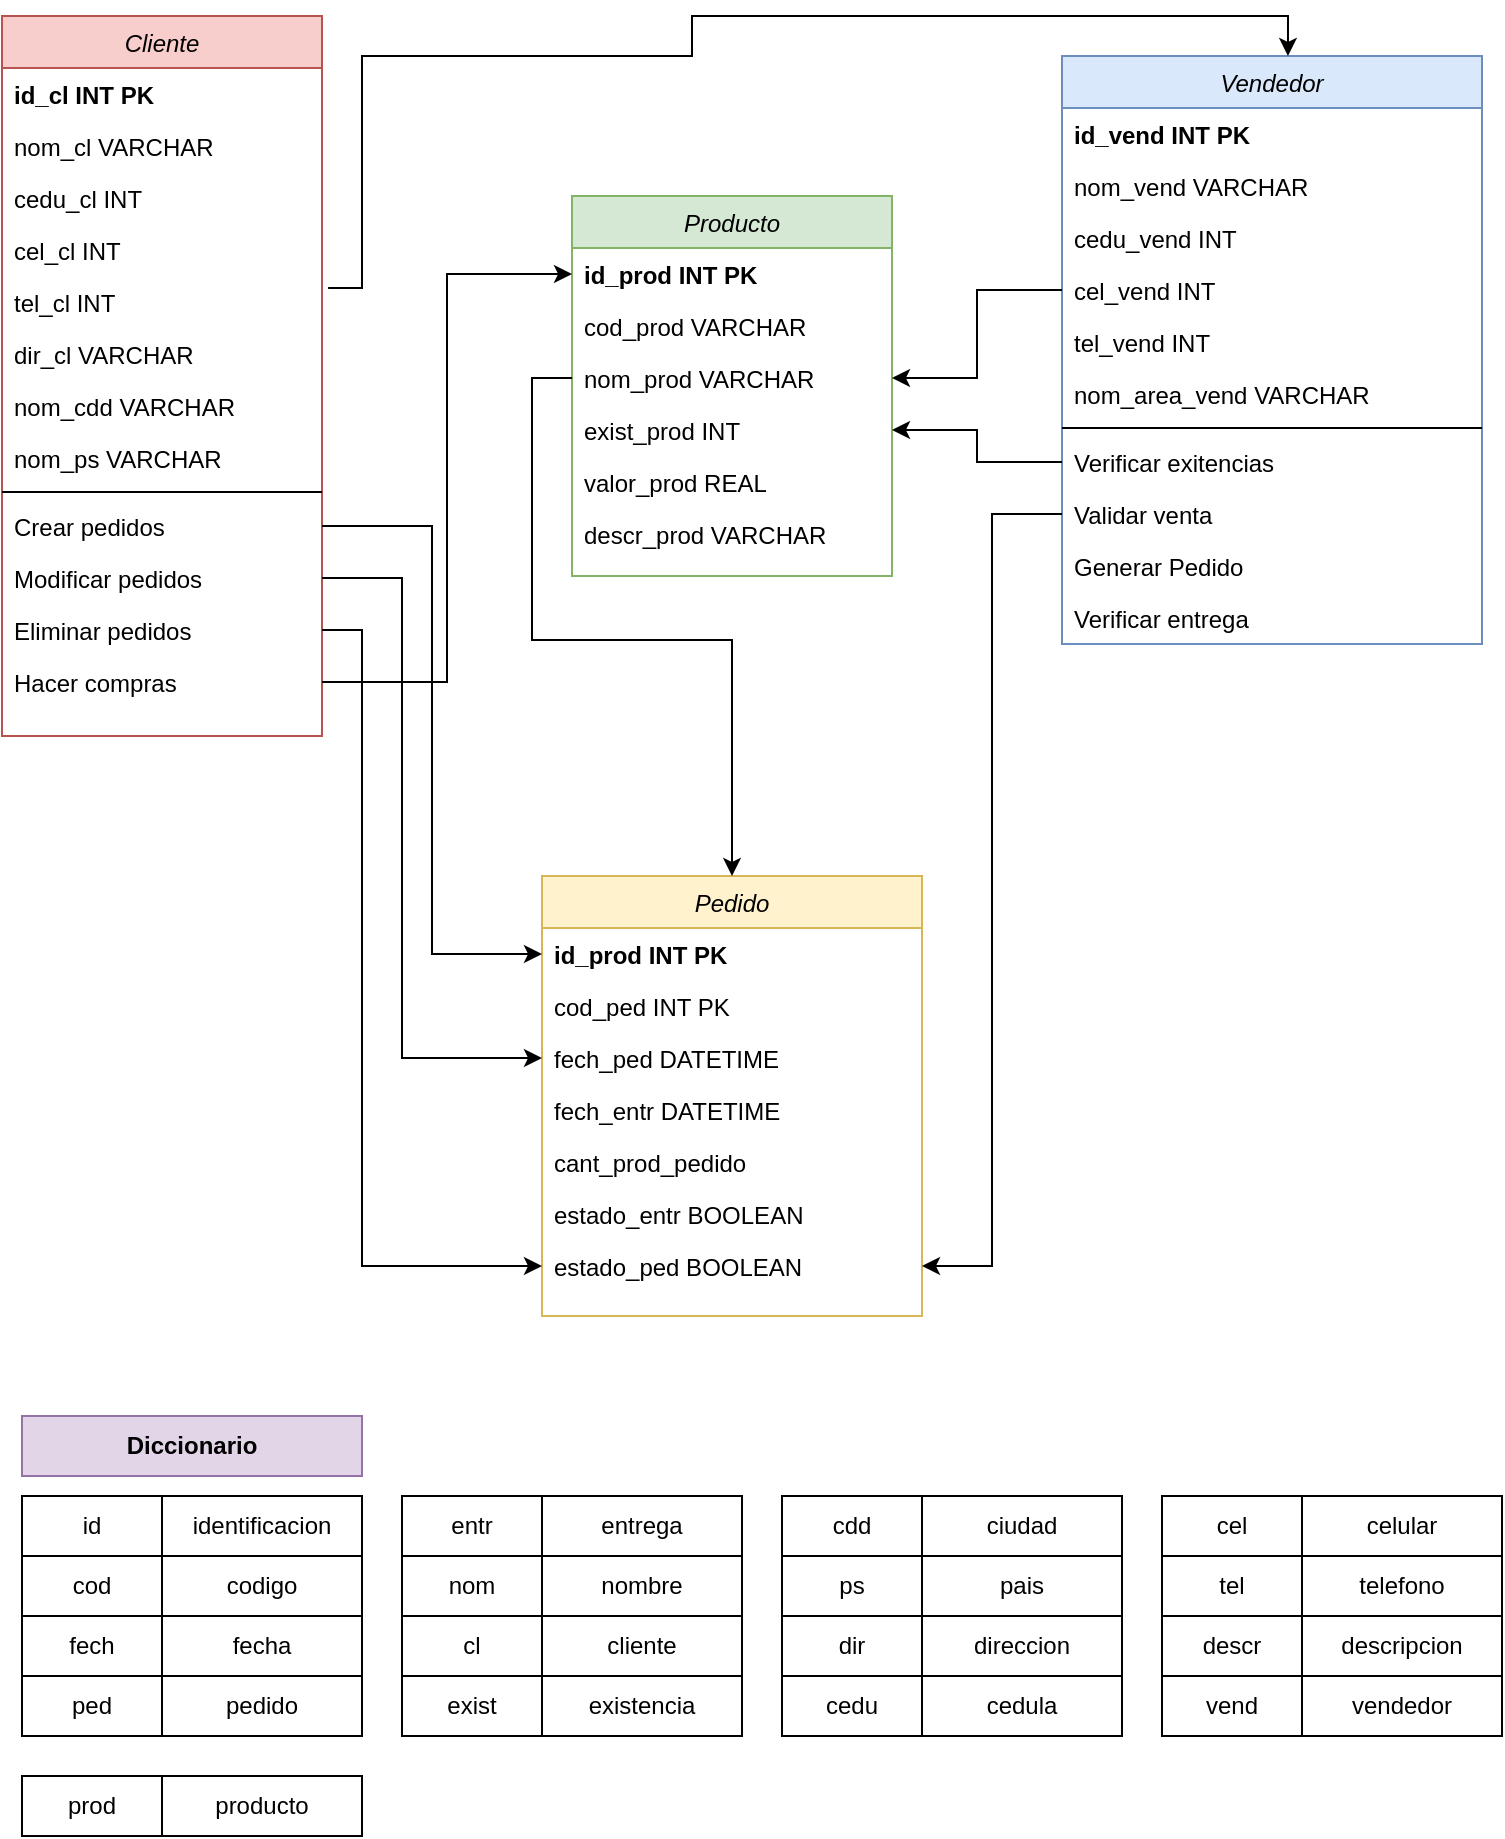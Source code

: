 <mxfile version="20.4.0" type="github">
  <diagram id="C5RBs43oDa-KdzZeNtuy" name="Page-1">
    <mxGraphModel dx="1102" dy="557" grid="1" gridSize="10" guides="1" tooltips="1" connect="1" arrows="1" fold="1" page="1" pageScale="1" pageWidth="827" pageHeight="1169" math="0" shadow="0">
      <root>
        <mxCell id="WIyWlLk6GJQsqaUBKTNV-0" />
        <mxCell id="WIyWlLk6GJQsqaUBKTNV-1" parent="WIyWlLk6GJQsqaUBKTNV-0" />
        <mxCell id="zkfFHV4jXpPFQw0GAbJ--17" value="Cliente" style="swimlane;fontStyle=2;align=center;verticalAlign=top;childLayout=stackLayout;horizontal=1;startSize=26;horizontalStack=0;resizeParent=1;resizeLast=0;collapsible=1;marginBottom=0;rounded=0;shadow=0;strokeWidth=1;fillColor=#f8cecc;strokeColor=#b85450;" parent="WIyWlLk6GJQsqaUBKTNV-1" vertex="1">
          <mxGeometry x="40" y="90" width="160" height="360" as="geometry">
            <mxRectangle x="550" y="140" width="160" height="26" as="alternateBounds" />
          </mxGeometry>
        </mxCell>
        <mxCell id="zkfFHV4jXpPFQw0GAbJ--18" value="id_cl INT PK" style="text;align=left;verticalAlign=top;spacingLeft=4;spacingRight=4;overflow=hidden;rotatable=0;points=[[0,0.5],[1,0.5]];portConstraint=eastwest;fontStyle=1" parent="zkfFHV4jXpPFQw0GAbJ--17" vertex="1">
          <mxGeometry y="26" width="160" height="26" as="geometry" />
        </mxCell>
        <mxCell id="zkfFHV4jXpPFQw0GAbJ--19" value="nom_cl VARCHAR" style="text;align=left;verticalAlign=top;spacingLeft=4;spacingRight=4;overflow=hidden;rotatable=0;points=[[0,0.5],[1,0.5]];portConstraint=eastwest;rounded=0;shadow=0;html=0;" parent="zkfFHV4jXpPFQw0GAbJ--17" vertex="1">
          <mxGeometry y="52" width="160" height="26" as="geometry" />
        </mxCell>
        <mxCell id="NU6iQeIx0yjP6UdHjx9D-26" value="cedu_cl INT " style="text;align=left;verticalAlign=top;spacingLeft=4;spacingRight=4;overflow=hidden;rotatable=0;points=[[0,0.5],[1,0.5]];portConstraint=eastwest;rounded=0;shadow=0;html=0;" vertex="1" parent="zkfFHV4jXpPFQw0GAbJ--17">
          <mxGeometry y="78" width="160" height="26" as="geometry" />
        </mxCell>
        <mxCell id="NU6iQeIx0yjP6UdHjx9D-25" value="cel_cl INT" style="text;align=left;verticalAlign=top;spacingLeft=4;spacingRight=4;overflow=hidden;rotatable=0;points=[[0,0.5],[1,0.5]];portConstraint=eastwest;rounded=0;shadow=0;html=0;" vertex="1" parent="zkfFHV4jXpPFQw0GAbJ--17">
          <mxGeometry y="104" width="160" height="26" as="geometry" />
        </mxCell>
        <mxCell id="NU6iQeIx0yjP6UdHjx9D-27" value="tel_cl INT " style="text;align=left;verticalAlign=top;spacingLeft=4;spacingRight=4;overflow=hidden;rotatable=0;points=[[0,0.5],[1,0.5]];portConstraint=eastwest;rounded=0;shadow=0;html=0;" vertex="1" parent="zkfFHV4jXpPFQw0GAbJ--17">
          <mxGeometry y="130" width="160" height="26" as="geometry" />
        </mxCell>
        <mxCell id="NU6iQeIx0yjP6UdHjx9D-30" value="dir_cl VARCHAR" style="text;align=left;verticalAlign=top;spacingLeft=4;spacingRight=4;overflow=hidden;rotatable=0;points=[[0,0.5],[1,0.5]];portConstraint=eastwest;rounded=0;shadow=0;html=0;" vertex="1" parent="zkfFHV4jXpPFQw0GAbJ--17">
          <mxGeometry y="156" width="160" height="26" as="geometry" />
        </mxCell>
        <mxCell id="NU6iQeIx0yjP6UdHjx9D-28" value="nom_cdd VARCHAR" style="text;align=left;verticalAlign=top;spacingLeft=4;spacingRight=4;overflow=hidden;rotatable=0;points=[[0,0.5],[1,0.5]];portConstraint=eastwest;rounded=0;shadow=0;html=0;" vertex="1" parent="zkfFHV4jXpPFQw0GAbJ--17">
          <mxGeometry y="182" width="160" height="26" as="geometry" />
        </mxCell>
        <mxCell id="NU6iQeIx0yjP6UdHjx9D-29" value="nom_ps VARCHAR" style="text;align=left;verticalAlign=top;spacingLeft=4;spacingRight=4;overflow=hidden;rotatable=0;points=[[0,0.5],[1,0.5]];portConstraint=eastwest;rounded=0;shadow=0;html=0;" vertex="1" parent="zkfFHV4jXpPFQw0GAbJ--17">
          <mxGeometry y="208" width="160" height="26" as="geometry" />
        </mxCell>
        <mxCell id="zkfFHV4jXpPFQw0GAbJ--23" value="" style="line;html=1;strokeWidth=1;align=left;verticalAlign=middle;spacingTop=-1;spacingLeft=3;spacingRight=3;rotatable=0;labelPosition=right;points=[];portConstraint=eastwest;" parent="zkfFHV4jXpPFQw0GAbJ--17" vertex="1">
          <mxGeometry y="234" width="160" height="8" as="geometry" />
        </mxCell>
        <mxCell id="zkfFHV4jXpPFQw0GAbJ--25" value="Crear pedidos" style="text;align=left;verticalAlign=top;spacingLeft=4;spacingRight=4;overflow=hidden;rotatable=0;points=[[0,0.5],[1,0.5]];portConstraint=eastwest;" parent="zkfFHV4jXpPFQw0GAbJ--17" vertex="1">
          <mxGeometry y="242" width="160" height="26" as="geometry" />
        </mxCell>
        <mxCell id="NU6iQeIx0yjP6UdHjx9D-36" value="Modificar pedidos" style="text;align=left;verticalAlign=top;spacingLeft=4;spacingRight=4;overflow=hidden;rotatable=0;points=[[0,0.5],[1,0.5]];portConstraint=eastwest;" vertex="1" parent="zkfFHV4jXpPFQw0GAbJ--17">
          <mxGeometry y="268" width="160" height="26" as="geometry" />
        </mxCell>
        <mxCell id="NU6iQeIx0yjP6UdHjx9D-37" value="Eliminar pedidos" style="text;align=left;verticalAlign=top;spacingLeft=4;spacingRight=4;overflow=hidden;rotatable=0;points=[[0,0.5],[1,0.5]];portConstraint=eastwest;" vertex="1" parent="zkfFHV4jXpPFQw0GAbJ--17">
          <mxGeometry y="294" width="160" height="26" as="geometry" />
        </mxCell>
        <mxCell id="NU6iQeIx0yjP6UdHjx9D-39" value="Hacer compras" style="text;align=left;verticalAlign=top;spacingLeft=4;spacingRight=4;overflow=hidden;rotatable=0;points=[[0,0.5],[1,0.5]];portConstraint=eastwest;" vertex="1" parent="zkfFHV4jXpPFQw0GAbJ--17">
          <mxGeometry y="320" width="160" height="26" as="geometry" />
        </mxCell>
        <mxCell id="NU6iQeIx0yjP6UdHjx9D-0" value="Pedido" style="swimlane;fontStyle=2;align=center;verticalAlign=top;childLayout=stackLayout;horizontal=1;startSize=26;horizontalStack=0;resizeParent=1;resizeLast=0;collapsible=1;marginBottom=0;rounded=0;shadow=0;strokeWidth=1;fillColor=#fff2cc;strokeColor=#d6b656;" vertex="1" parent="WIyWlLk6GJQsqaUBKTNV-1">
          <mxGeometry x="310" y="520" width="190" height="220" as="geometry">
            <mxRectangle x="230" y="140" width="160" height="26" as="alternateBounds" />
          </mxGeometry>
        </mxCell>
        <mxCell id="NU6iQeIx0yjP6UdHjx9D-32" value="id_prod INT PK " style="text;align=left;verticalAlign=top;spacingLeft=4;spacingRight=4;overflow=hidden;rotatable=0;points=[[0,0.5],[1,0.5]];portConstraint=eastwest;fontStyle=1" vertex="1" parent="NU6iQeIx0yjP6UdHjx9D-0">
          <mxGeometry y="26" width="190" height="26" as="geometry" />
        </mxCell>
        <mxCell id="NU6iQeIx0yjP6UdHjx9D-1" value="cod_ped INT PK" style="text;align=left;verticalAlign=top;spacingLeft=4;spacingRight=4;overflow=hidden;rotatable=0;points=[[0,0.5],[1,0.5]];portConstraint=eastwest;" vertex="1" parent="NU6iQeIx0yjP6UdHjx9D-0">
          <mxGeometry y="52" width="190" height="26" as="geometry" />
        </mxCell>
        <mxCell id="NU6iQeIx0yjP6UdHjx9D-2" value="fech_ped DATETIME" style="text;align=left;verticalAlign=top;spacingLeft=4;spacingRight=4;overflow=hidden;rotatable=0;points=[[0,0.5],[1,0.5]];portConstraint=eastwest;rounded=0;shadow=0;html=0;" vertex="1" parent="NU6iQeIx0yjP6UdHjx9D-0">
          <mxGeometry y="78" width="190" height="26" as="geometry" />
        </mxCell>
        <mxCell id="NU6iQeIx0yjP6UdHjx9D-31" value="fech_entr DATETIME" style="text;align=left;verticalAlign=top;spacingLeft=4;spacingRight=4;overflow=hidden;rotatable=0;points=[[0,0.5],[1,0.5]];portConstraint=eastwest;rounded=0;shadow=0;html=0;" vertex="1" parent="NU6iQeIx0yjP6UdHjx9D-0">
          <mxGeometry y="104" width="190" height="26" as="geometry" />
        </mxCell>
        <mxCell id="NU6iQeIx0yjP6UdHjx9D-34" value="cant_prod_pedido" style="text;align=left;verticalAlign=top;spacingLeft=4;spacingRight=4;overflow=hidden;rotatable=0;points=[[0,0.5],[1,0.5]];portConstraint=eastwest;rounded=0;shadow=0;html=0;" vertex="1" parent="NU6iQeIx0yjP6UdHjx9D-0">
          <mxGeometry y="130" width="190" height="26" as="geometry" />
        </mxCell>
        <mxCell id="NU6iQeIx0yjP6UdHjx9D-35" value="estado_entr BOOLEAN" style="text;align=left;verticalAlign=top;spacingLeft=4;spacingRight=4;overflow=hidden;rotatable=0;points=[[0,0.5],[1,0.5]];portConstraint=eastwest;rounded=0;shadow=0;html=0;" vertex="1" parent="NU6iQeIx0yjP6UdHjx9D-0">
          <mxGeometry y="156" width="190" height="26" as="geometry" />
        </mxCell>
        <mxCell id="NU6iQeIx0yjP6UdHjx9D-3" value="estado_ped BOOLEAN" style="text;align=left;verticalAlign=top;spacingLeft=4;spacingRight=4;overflow=hidden;rotatable=0;points=[[0,0.5],[1,0.5]];portConstraint=eastwest;rounded=0;shadow=0;html=0;" vertex="1" parent="NU6iQeIx0yjP6UdHjx9D-0">
          <mxGeometry y="182" width="190" height="26" as="geometry" />
        </mxCell>
        <mxCell id="NU6iQeIx0yjP6UdHjx9D-6" value="Vendedor" style="swimlane;fontStyle=2;align=center;verticalAlign=top;childLayout=stackLayout;horizontal=1;startSize=26;horizontalStack=0;resizeParent=1;resizeLast=0;collapsible=1;marginBottom=0;rounded=0;shadow=0;strokeWidth=1;fillColor=#dae8fc;strokeColor=#6c8ebf;" vertex="1" parent="WIyWlLk6GJQsqaUBKTNV-1">
          <mxGeometry x="570" y="110" width="210" height="294" as="geometry">
            <mxRectangle x="550" y="140" width="160" height="26" as="alternateBounds" />
          </mxGeometry>
        </mxCell>
        <mxCell id="NU6iQeIx0yjP6UdHjx9D-7" value="id_vend INT PK" style="text;align=left;verticalAlign=top;spacingLeft=4;spacingRight=4;overflow=hidden;rotatable=0;points=[[0,0.5],[1,0.5]];portConstraint=eastwest;fontStyle=1" vertex="1" parent="NU6iQeIx0yjP6UdHjx9D-6">
          <mxGeometry y="26" width="210" height="26" as="geometry" />
        </mxCell>
        <mxCell id="NU6iQeIx0yjP6UdHjx9D-24" value="nom_vend VARCHAR" style="text;align=left;verticalAlign=top;spacingLeft=4;spacingRight=4;overflow=hidden;rotatable=0;points=[[0,0.5],[1,0.5]];portConstraint=eastwest;rounded=0;shadow=0;html=0;" vertex="1" parent="NU6iQeIx0yjP6UdHjx9D-6">
          <mxGeometry y="52" width="210" height="26" as="geometry" />
        </mxCell>
        <mxCell id="NU6iQeIx0yjP6UdHjx9D-8" value="cedu_vend INT " style="text;align=left;verticalAlign=top;spacingLeft=4;spacingRight=4;overflow=hidden;rotatable=0;points=[[0,0.5],[1,0.5]];portConstraint=eastwest;rounded=0;shadow=0;html=0;" vertex="1" parent="NU6iQeIx0yjP6UdHjx9D-6">
          <mxGeometry y="78" width="210" height="26" as="geometry" />
        </mxCell>
        <mxCell id="NU6iQeIx0yjP6UdHjx9D-9" value="cel_vend INT" style="text;align=left;verticalAlign=top;spacingLeft=4;spacingRight=4;overflow=hidden;rotatable=0;points=[[0,0.5],[1,0.5]];portConstraint=eastwest;rounded=0;shadow=0;html=0;" vertex="1" parent="NU6iQeIx0yjP6UdHjx9D-6">
          <mxGeometry y="104" width="210" height="26" as="geometry" />
        </mxCell>
        <mxCell id="NU6iQeIx0yjP6UdHjx9D-10" value="tel_vend INT " style="text;align=left;verticalAlign=top;spacingLeft=4;spacingRight=4;overflow=hidden;rotatable=0;points=[[0,0.5],[1,0.5]];portConstraint=eastwest;rounded=0;shadow=0;html=0;" vertex="1" parent="NU6iQeIx0yjP6UdHjx9D-6">
          <mxGeometry y="130" width="210" height="26" as="geometry" />
        </mxCell>
        <mxCell id="NU6iQeIx0yjP6UdHjx9D-11" value="nom_area_vend VARCHAR" style="text;align=left;verticalAlign=top;spacingLeft=4;spacingRight=4;overflow=hidden;rotatable=0;points=[[0,0.5],[1,0.5]];portConstraint=eastwest;rounded=0;shadow=0;html=0;" vertex="1" parent="NU6iQeIx0yjP6UdHjx9D-6">
          <mxGeometry y="156" width="210" height="26" as="geometry" />
        </mxCell>
        <mxCell id="NU6iQeIx0yjP6UdHjx9D-12" value="" style="line;html=1;strokeWidth=1;align=left;verticalAlign=middle;spacingTop=-1;spacingLeft=3;spacingRight=3;rotatable=0;labelPosition=right;points=[];portConstraint=eastwest;" vertex="1" parent="NU6iQeIx0yjP6UdHjx9D-6">
          <mxGeometry y="182" width="210" height="8" as="geometry" />
        </mxCell>
        <mxCell id="NU6iQeIx0yjP6UdHjx9D-43" value="Verificar exitencias" style="text;align=left;verticalAlign=top;spacingLeft=4;spacingRight=4;overflow=hidden;rotatable=0;points=[[0,0.5],[1,0.5]];portConstraint=eastwest;" vertex="1" parent="NU6iQeIx0yjP6UdHjx9D-6">
          <mxGeometry y="190" width="210" height="26" as="geometry" />
        </mxCell>
        <mxCell id="NU6iQeIx0yjP6UdHjx9D-13" value="Validar venta" style="text;align=left;verticalAlign=top;spacingLeft=4;spacingRight=4;overflow=hidden;rotatable=0;points=[[0,0.5],[1,0.5]];portConstraint=eastwest;" vertex="1" parent="NU6iQeIx0yjP6UdHjx9D-6">
          <mxGeometry y="216" width="210" height="26" as="geometry" />
        </mxCell>
        <mxCell id="NU6iQeIx0yjP6UdHjx9D-14" value="Generar Pedido" style="text;align=left;verticalAlign=top;spacingLeft=4;spacingRight=4;overflow=hidden;rotatable=0;points=[[0,0.5],[1,0.5]];portConstraint=eastwest;" vertex="1" parent="NU6iQeIx0yjP6UdHjx9D-6">
          <mxGeometry y="242" width="210" height="26" as="geometry" />
        </mxCell>
        <mxCell id="NU6iQeIx0yjP6UdHjx9D-42" value="Verificar entrega" style="text;align=left;verticalAlign=top;spacingLeft=4;spacingRight=4;overflow=hidden;rotatable=0;points=[[0,0.5],[1,0.5]];portConstraint=eastwest;" vertex="1" parent="NU6iQeIx0yjP6UdHjx9D-6">
          <mxGeometry y="268" width="210" height="26" as="geometry" />
        </mxCell>
        <mxCell id="NU6iQeIx0yjP6UdHjx9D-15" value="Producto" style="swimlane;fontStyle=2;align=center;verticalAlign=top;childLayout=stackLayout;horizontal=1;startSize=26;horizontalStack=0;resizeParent=1;resizeLast=0;collapsible=1;marginBottom=0;rounded=0;shadow=0;strokeWidth=1;fillColor=#d5e8d4;strokeColor=#82b366;" vertex="1" parent="WIyWlLk6GJQsqaUBKTNV-1">
          <mxGeometry x="325" y="180" width="160" height="190" as="geometry">
            <mxRectangle x="550" y="140" width="160" height="26" as="alternateBounds" />
          </mxGeometry>
        </mxCell>
        <mxCell id="NU6iQeIx0yjP6UdHjx9D-16" value="id_prod INT PK " style="text;align=left;verticalAlign=top;spacingLeft=4;spacingRight=4;overflow=hidden;rotatable=0;points=[[0,0.5],[1,0.5]];portConstraint=eastwest;fontStyle=1" vertex="1" parent="NU6iQeIx0yjP6UdHjx9D-15">
          <mxGeometry y="26" width="160" height="26" as="geometry" />
        </mxCell>
        <mxCell id="NU6iQeIx0yjP6UdHjx9D-17" value="cod_prod VARCHAR" style="text;align=left;verticalAlign=top;spacingLeft=4;spacingRight=4;overflow=hidden;rotatable=0;points=[[0,0.5],[1,0.5]];portConstraint=eastwest;rounded=0;shadow=0;html=0;" vertex="1" parent="NU6iQeIx0yjP6UdHjx9D-15">
          <mxGeometry y="52" width="160" height="26" as="geometry" />
        </mxCell>
        <mxCell id="NU6iQeIx0yjP6UdHjx9D-18" value="nom_prod VARCHAR" style="text;align=left;verticalAlign=top;spacingLeft=4;spacingRight=4;overflow=hidden;rotatable=0;points=[[0,0.5],[1,0.5]];portConstraint=eastwest;rounded=0;shadow=0;html=0;" vertex="1" parent="NU6iQeIx0yjP6UdHjx9D-15">
          <mxGeometry y="78" width="160" height="26" as="geometry" />
        </mxCell>
        <mxCell id="NU6iQeIx0yjP6UdHjx9D-44" value="exist_prod INT" style="text;align=left;verticalAlign=top;spacingLeft=4;spacingRight=4;overflow=hidden;rotatable=0;points=[[0,0.5],[1,0.5]];portConstraint=eastwest;rounded=0;shadow=0;html=0;" vertex="1" parent="NU6iQeIx0yjP6UdHjx9D-15">
          <mxGeometry y="104" width="160" height="26" as="geometry" />
        </mxCell>
        <mxCell id="NU6iQeIx0yjP6UdHjx9D-19" value="valor_prod REAL" style="text;align=left;verticalAlign=top;spacingLeft=4;spacingRight=4;overflow=hidden;rotatable=0;points=[[0,0.5],[1,0.5]];portConstraint=eastwest;rounded=0;shadow=0;html=0;" vertex="1" parent="NU6iQeIx0yjP6UdHjx9D-15">
          <mxGeometry y="130" width="160" height="26" as="geometry" />
        </mxCell>
        <mxCell id="NU6iQeIx0yjP6UdHjx9D-33" value="descr_prod VARCHAR" style="text;align=left;verticalAlign=top;spacingLeft=4;spacingRight=4;overflow=hidden;rotatable=0;points=[[0,0.5],[1,0.5]];portConstraint=eastwest;rounded=0;shadow=0;html=0;" vertex="1" parent="NU6iQeIx0yjP6UdHjx9D-15">
          <mxGeometry y="156" width="160" height="26" as="geometry" />
        </mxCell>
        <mxCell id="NU6iQeIx0yjP6UdHjx9D-45" style="edgeStyle=orthogonalEdgeStyle;rounded=0;orthogonalLoop=1;jettySize=auto;html=1;entryX=0;entryY=0.5;entryDx=0;entryDy=0;" edge="1" parent="WIyWlLk6GJQsqaUBKTNV-1" source="zkfFHV4jXpPFQw0GAbJ--25" target="NU6iQeIx0yjP6UdHjx9D-32">
          <mxGeometry relative="1" as="geometry" />
        </mxCell>
        <mxCell id="NU6iQeIx0yjP6UdHjx9D-46" style="edgeStyle=orthogonalEdgeStyle;rounded=0;orthogonalLoop=1;jettySize=auto;html=1;" edge="1" parent="WIyWlLk6GJQsqaUBKTNV-1" source="NU6iQeIx0yjP6UdHjx9D-36" target="NU6iQeIx0yjP6UdHjx9D-2">
          <mxGeometry relative="1" as="geometry">
            <Array as="points">
              <mxPoint x="240" y="371" />
              <mxPoint x="240" y="611" />
            </Array>
          </mxGeometry>
        </mxCell>
        <mxCell id="NU6iQeIx0yjP6UdHjx9D-47" style="edgeStyle=orthogonalEdgeStyle;rounded=0;orthogonalLoop=1;jettySize=auto;html=1;entryX=0;entryY=0.5;entryDx=0;entryDy=0;" edge="1" parent="WIyWlLk6GJQsqaUBKTNV-1" source="NU6iQeIx0yjP6UdHjx9D-39" target="NU6iQeIx0yjP6UdHjx9D-16">
          <mxGeometry relative="1" as="geometry" />
        </mxCell>
        <mxCell id="NU6iQeIx0yjP6UdHjx9D-48" style="edgeStyle=orthogonalEdgeStyle;rounded=0;orthogonalLoop=1;jettySize=auto;html=1;entryX=0;entryY=0.5;entryDx=0;entryDy=0;" edge="1" parent="WIyWlLk6GJQsqaUBKTNV-1" source="NU6iQeIx0yjP6UdHjx9D-37" target="NU6iQeIx0yjP6UdHjx9D-3">
          <mxGeometry relative="1" as="geometry">
            <Array as="points">
              <mxPoint x="220" y="397" />
              <mxPoint x="220" y="715" />
            </Array>
          </mxGeometry>
        </mxCell>
        <mxCell id="NU6iQeIx0yjP6UdHjx9D-50" style="edgeStyle=orthogonalEdgeStyle;rounded=0;orthogonalLoop=1;jettySize=auto;html=1;entryX=1;entryY=0.5;entryDx=0;entryDy=0;" edge="1" parent="WIyWlLk6GJQsqaUBKTNV-1" source="NU6iQeIx0yjP6UdHjx9D-43" target="NU6iQeIx0yjP6UdHjx9D-44">
          <mxGeometry relative="1" as="geometry" />
        </mxCell>
        <mxCell id="NU6iQeIx0yjP6UdHjx9D-51" style="edgeStyle=orthogonalEdgeStyle;rounded=0;orthogonalLoop=1;jettySize=auto;html=1;entryX=1;entryY=0.5;entryDx=0;entryDy=0;" edge="1" parent="WIyWlLk6GJQsqaUBKTNV-1" source="NU6iQeIx0yjP6UdHjx9D-13" target="NU6iQeIx0yjP6UdHjx9D-3">
          <mxGeometry relative="1" as="geometry" />
        </mxCell>
        <mxCell id="NU6iQeIx0yjP6UdHjx9D-53" style="edgeStyle=orthogonalEdgeStyle;rounded=0;orthogonalLoop=1;jettySize=auto;html=1;entryX=0.5;entryY=0;entryDx=0;entryDy=0;" edge="1" parent="WIyWlLk6GJQsqaUBKTNV-1" source="NU6iQeIx0yjP6UdHjx9D-18" target="NU6iQeIx0yjP6UdHjx9D-0">
          <mxGeometry relative="1" as="geometry" />
        </mxCell>
        <mxCell id="NU6iQeIx0yjP6UdHjx9D-54" value="&lt;b&gt;Diccionario&lt;/b&gt;" style="rounded=0;whiteSpace=wrap;html=1;fillColor=#e1d5e7;strokeColor=#9673a6;" vertex="1" parent="WIyWlLk6GJQsqaUBKTNV-1">
          <mxGeometry x="50" y="790" width="170" height="30" as="geometry" />
        </mxCell>
        <mxCell id="NU6iQeIx0yjP6UdHjx9D-56" value="id" style="rounded=0;whiteSpace=wrap;html=1;" vertex="1" parent="WIyWlLk6GJQsqaUBKTNV-1">
          <mxGeometry x="50" y="830" width="70" height="30" as="geometry" />
        </mxCell>
        <mxCell id="NU6iQeIx0yjP6UdHjx9D-57" value="identificacion" style="rounded=0;whiteSpace=wrap;html=1;" vertex="1" parent="WIyWlLk6GJQsqaUBKTNV-1">
          <mxGeometry x="120" y="830" width="100" height="30" as="geometry" />
        </mxCell>
        <mxCell id="NU6iQeIx0yjP6UdHjx9D-58" value="cod" style="rounded=0;whiteSpace=wrap;html=1;" vertex="1" parent="WIyWlLk6GJQsqaUBKTNV-1">
          <mxGeometry x="50" y="860" width="70" height="30" as="geometry" />
        </mxCell>
        <mxCell id="NU6iQeIx0yjP6UdHjx9D-59" value="codigo" style="rounded=0;whiteSpace=wrap;html=1;" vertex="1" parent="WIyWlLk6GJQsqaUBKTNV-1">
          <mxGeometry x="120" y="860" width="100" height="30" as="geometry" />
        </mxCell>
        <mxCell id="NU6iQeIx0yjP6UdHjx9D-60" value="fech" style="rounded=0;whiteSpace=wrap;html=1;" vertex="1" parent="WIyWlLk6GJQsqaUBKTNV-1">
          <mxGeometry x="50" y="890" width="70" height="30" as="geometry" />
        </mxCell>
        <mxCell id="NU6iQeIx0yjP6UdHjx9D-61" value="fecha" style="rounded=0;whiteSpace=wrap;html=1;" vertex="1" parent="WIyWlLk6GJQsqaUBKTNV-1">
          <mxGeometry x="120" y="890" width="100" height="30" as="geometry" />
        </mxCell>
        <mxCell id="NU6iQeIx0yjP6UdHjx9D-62" value="ped" style="rounded=0;whiteSpace=wrap;html=1;" vertex="1" parent="WIyWlLk6GJQsqaUBKTNV-1">
          <mxGeometry x="50" y="920" width="70" height="30" as="geometry" />
        </mxCell>
        <mxCell id="NU6iQeIx0yjP6UdHjx9D-63" value="pedido" style="rounded=0;whiteSpace=wrap;html=1;" vertex="1" parent="WIyWlLk6GJQsqaUBKTNV-1">
          <mxGeometry x="120" y="920" width="100" height="30" as="geometry" />
        </mxCell>
        <mxCell id="NU6iQeIx0yjP6UdHjx9D-64" value="entr" style="rounded=0;whiteSpace=wrap;html=1;" vertex="1" parent="WIyWlLk6GJQsqaUBKTNV-1">
          <mxGeometry x="240" y="830" width="70" height="30" as="geometry" />
        </mxCell>
        <mxCell id="NU6iQeIx0yjP6UdHjx9D-65" value="entrega" style="rounded=0;whiteSpace=wrap;html=1;" vertex="1" parent="WIyWlLk6GJQsqaUBKTNV-1">
          <mxGeometry x="310" y="830" width="100" height="30" as="geometry" />
        </mxCell>
        <mxCell id="NU6iQeIx0yjP6UdHjx9D-66" value="nom" style="rounded=0;whiteSpace=wrap;html=1;" vertex="1" parent="WIyWlLk6GJQsqaUBKTNV-1">
          <mxGeometry x="240" y="860" width="70" height="30" as="geometry" />
        </mxCell>
        <mxCell id="NU6iQeIx0yjP6UdHjx9D-67" value="nombre" style="rounded=0;whiteSpace=wrap;html=1;" vertex="1" parent="WIyWlLk6GJQsqaUBKTNV-1">
          <mxGeometry x="310" y="860" width="100" height="30" as="geometry" />
        </mxCell>
        <mxCell id="NU6iQeIx0yjP6UdHjx9D-68" value="cl" style="rounded=0;whiteSpace=wrap;html=1;" vertex="1" parent="WIyWlLk6GJQsqaUBKTNV-1">
          <mxGeometry x="240" y="890" width="70" height="30" as="geometry" />
        </mxCell>
        <mxCell id="NU6iQeIx0yjP6UdHjx9D-69" value="cliente" style="rounded=0;whiteSpace=wrap;html=1;" vertex="1" parent="WIyWlLk6GJQsqaUBKTNV-1">
          <mxGeometry x="310" y="890" width="100" height="30" as="geometry" />
        </mxCell>
        <mxCell id="NU6iQeIx0yjP6UdHjx9D-70" value="exist" style="rounded=0;whiteSpace=wrap;html=1;" vertex="1" parent="WIyWlLk6GJQsqaUBKTNV-1">
          <mxGeometry x="240" y="920" width="70" height="30" as="geometry" />
        </mxCell>
        <mxCell id="NU6iQeIx0yjP6UdHjx9D-71" value="existencia" style="rounded=0;whiteSpace=wrap;html=1;" vertex="1" parent="WIyWlLk6GJQsqaUBKTNV-1">
          <mxGeometry x="310" y="920" width="100" height="30" as="geometry" />
        </mxCell>
        <mxCell id="NU6iQeIx0yjP6UdHjx9D-72" value="cdd" style="rounded=0;whiteSpace=wrap;html=1;" vertex="1" parent="WIyWlLk6GJQsqaUBKTNV-1">
          <mxGeometry x="430" y="830" width="70" height="30" as="geometry" />
        </mxCell>
        <mxCell id="NU6iQeIx0yjP6UdHjx9D-73" value="ciudad" style="rounded=0;whiteSpace=wrap;html=1;" vertex="1" parent="WIyWlLk6GJQsqaUBKTNV-1">
          <mxGeometry x="500" y="830" width="100" height="30" as="geometry" />
        </mxCell>
        <mxCell id="NU6iQeIx0yjP6UdHjx9D-74" value="ps" style="rounded=0;whiteSpace=wrap;html=1;" vertex="1" parent="WIyWlLk6GJQsqaUBKTNV-1">
          <mxGeometry x="430" y="860" width="70" height="30" as="geometry" />
        </mxCell>
        <mxCell id="NU6iQeIx0yjP6UdHjx9D-75" value="pais" style="rounded=0;whiteSpace=wrap;html=1;" vertex="1" parent="WIyWlLk6GJQsqaUBKTNV-1">
          <mxGeometry x="500" y="860" width="100" height="30" as="geometry" />
        </mxCell>
        <mxCell id="NU6iQeIx0yjP6UdHjx9D-76" value="dir" style="rounded=0;whiteSpace=wrap;html=1;" vertex="1" parent="WIyWlLk6GJQsqaUBKTNV-1">
          <mxGeometry x="430" y="890" width="70" height="30" as="geometry" />
        </mxCell>
        <mxCell id="NU6iQeIx0yjP6UdHjx9D-77" value="direccion" style="rounded=0;whiteSpace=wrap;html=1;" vertex="1" parent="WIyWlLk6GJQsqaUBKTNV-1">
          <mxGeometry x="500" y="890" width="100" height="30" as="geometry" />
        </mxCell>
        <mxCell id="NU6iQeIx0yjP6UdHjx9D-78" value="cedu" style="rounded=0;whiteSpace=wrap;html=1;" vertex="1" parent="WIyWlLk6GJQsqaUBKTNV-1">
          <mxGeometry x="430" y="920" width="70" height="30" as="geometry" />
        </mxCell>
        <mxCell id="NU6iQeIx0yjP6UdHjx9D-79" value="cedula" style="rounded=0;whiteSpace=wrap;html=1;" vertex="1" parent="WIyWlLk6GJQsqaUBKTNV-1">
          <mxGeometry x="500" y="920" width="100" height="30" as="geometry" />
        </mxCell>
        <mxCell id="NU6iQeIx0yjP6UdHjx9D-88" value="cel" style="rounded=0;whiteSpace=wrap;html=1;" vertex="1" parent="WIyWlLk6GJQsqaUBKTNV-1">
          <mxGeometry x="620" y="830" width="70" height="30" as="geometry" />
        </mxCell>
        <mxCell id="NU6iQeIx0yjP6UdHjx9D-89" value="celular" style="rounded=0;whiteSpace=wrap;html=1;" vertex="1" parent="WIyWlLk6GJQsqaUBKTNV-1">
          <mxGeometry x="690" y="830" width="100" height="30" as="geometry" />
        </mxCell>
        <mxCell id="NU6iQeIx0yjP6UdHjx9D-90" value="tel" style="rounded=0;whiteSpace=wrap;html=1;" vertex="1" parent="WIyWlLk6GJQsqaUBKTNV-1">
          <mxGeometry x="620" y="860" width="70" height="30" as="geometry" />
        </mxCell>
        <mxCell id="NU6iQeIx0yjP6UdHjx9D-91" value="telefono" style="rounded=0;whiteSpace=wrap;html=1;" vertex="1" parent="WIyWlLk6GJQsqaUBKTNV-1">
          <mxGeometry x="690" y="860" width="100" height="30" as="geometry" />
        </mxCell>
        <mxCell id="NU6iQeIx0yjP6UdHjx9D-92" value="descr" style="rounded=0;whiteSpace=wrap;html=1;" vertex="1" parent="WIyWlLk6GJQsqaUBKTNV-1">
          <mxGeometry x="620" y="890" width="70" height="30" as="geometry" />
        </mxCell>
        <mxCell id="NU6iQeIx0yjP6UdHjx9D-93" value="descripcion" style="rounded=0;whiteSpace=wrap;html=1;" vertex="1" parent="WIyWlLk6GJQsqaUBKTNV-1">
          <mxGeometry x="690" y="890" width="100" height="30" as="geometry" />
        </mxCell>
        <mxCell id="NU6iQeIx0yjP6UdHjx9D-94" value="vend" style="rounded=0;whiteSpace=wrap;html=1;" vertex="1" parent="WIyWlLk6GJQsqaUBKTNV-1">
          <mxGeometry x="620" y="920" width="70" height="30" as="geometry" />
        </mxCell>
        <mxCell id="NU6iQeIx0yjP6UdHjx9D-95" value="vendedor" style="rounded=0;whiteSpace=wrap;html=1;" vertex="1" parent="WIyWlLk6GJQsqaUBKTNV-1">
          <mxGeometry x="690" y="920" width="100" height="30" as="geometry" />
        </mxCell>
        <mxCell id="NU6iQeIx0yjP6UdHjx9D-96" value="prod" style="rounded=0;whiteSpace=wrap;html=1;" vertex="1" parent="WIyWlLk6GJQsqaUBKTNV-1">
          <mxGeometry x="50" y="970" width="70" height="30" as="geometry" />
        </mxCell>
        <mxCell id="NU6iQeIx0yjP6UdHjx9D-97" value="producto" style="rounded=0;whiteSpace=wrap;html=1;" vertex="1" parent="WIyWlLk6GJQsqaUBKTNV-1">
          <mxGeometry x="120" y="970" width="100" height="30" as="geometry" />
        </mxCell>
        <mxCell id="NU6iQeIx0yjP6UdHjx9D-112" style="edgeStyle=orthogonalEdgeStyle;rounded=0;orthogonalLoop=1;jettySize=auto;html=1;entryX=1;entryY=0.5;entryDx=0;entryDy=0;" edge="1" parent="WIyWlLk6GJQsqaUBKTNV-1" source="NU6iQeIx0yjP6UdHjx9D-9" target="NU6iQeIx0yjP6UdHjx9D-18">
          <mxGeometry relative="1" as="geometry" />
        </mxCell>
        <mxCell id="NU6iQeIx0yjP6UdHjx9D-113" style="edgeStyle=orthogonalEdgeStyle;rounded=0;orthogonalLoop=1;jettySize=auto;html=1;entryX=0.538;entryY=0;entryDx=0;entryDy=0;entryPerimeter=0;exitX=1.019;exitY=0.231;exitDx=0;exitDy=0;exitPerimeter=0;" edge="1" parent="WIyWlLk6GJQsqaUBKTNV-1" source="NU6iQeIx0yjP6UdHjx9D-27" target="NU6iQeIx0yjP6UdHjx9D-6">
          <mxGeometry relative="1" as="geometry">
            <Array as="points">
              <mxPoint x="220" y="226" />
              <mxPoint x="220" y="110" />
              <mxPoint x="385" y="110" />
              <mxPoint x="385" y="90" />
              <mxPoint x="683" y="90" />
            </Array>
          </mxGeometry>
        </mxCell>
      </root>
    </mxGraphModel>
  </diagram>
</mxfile>
